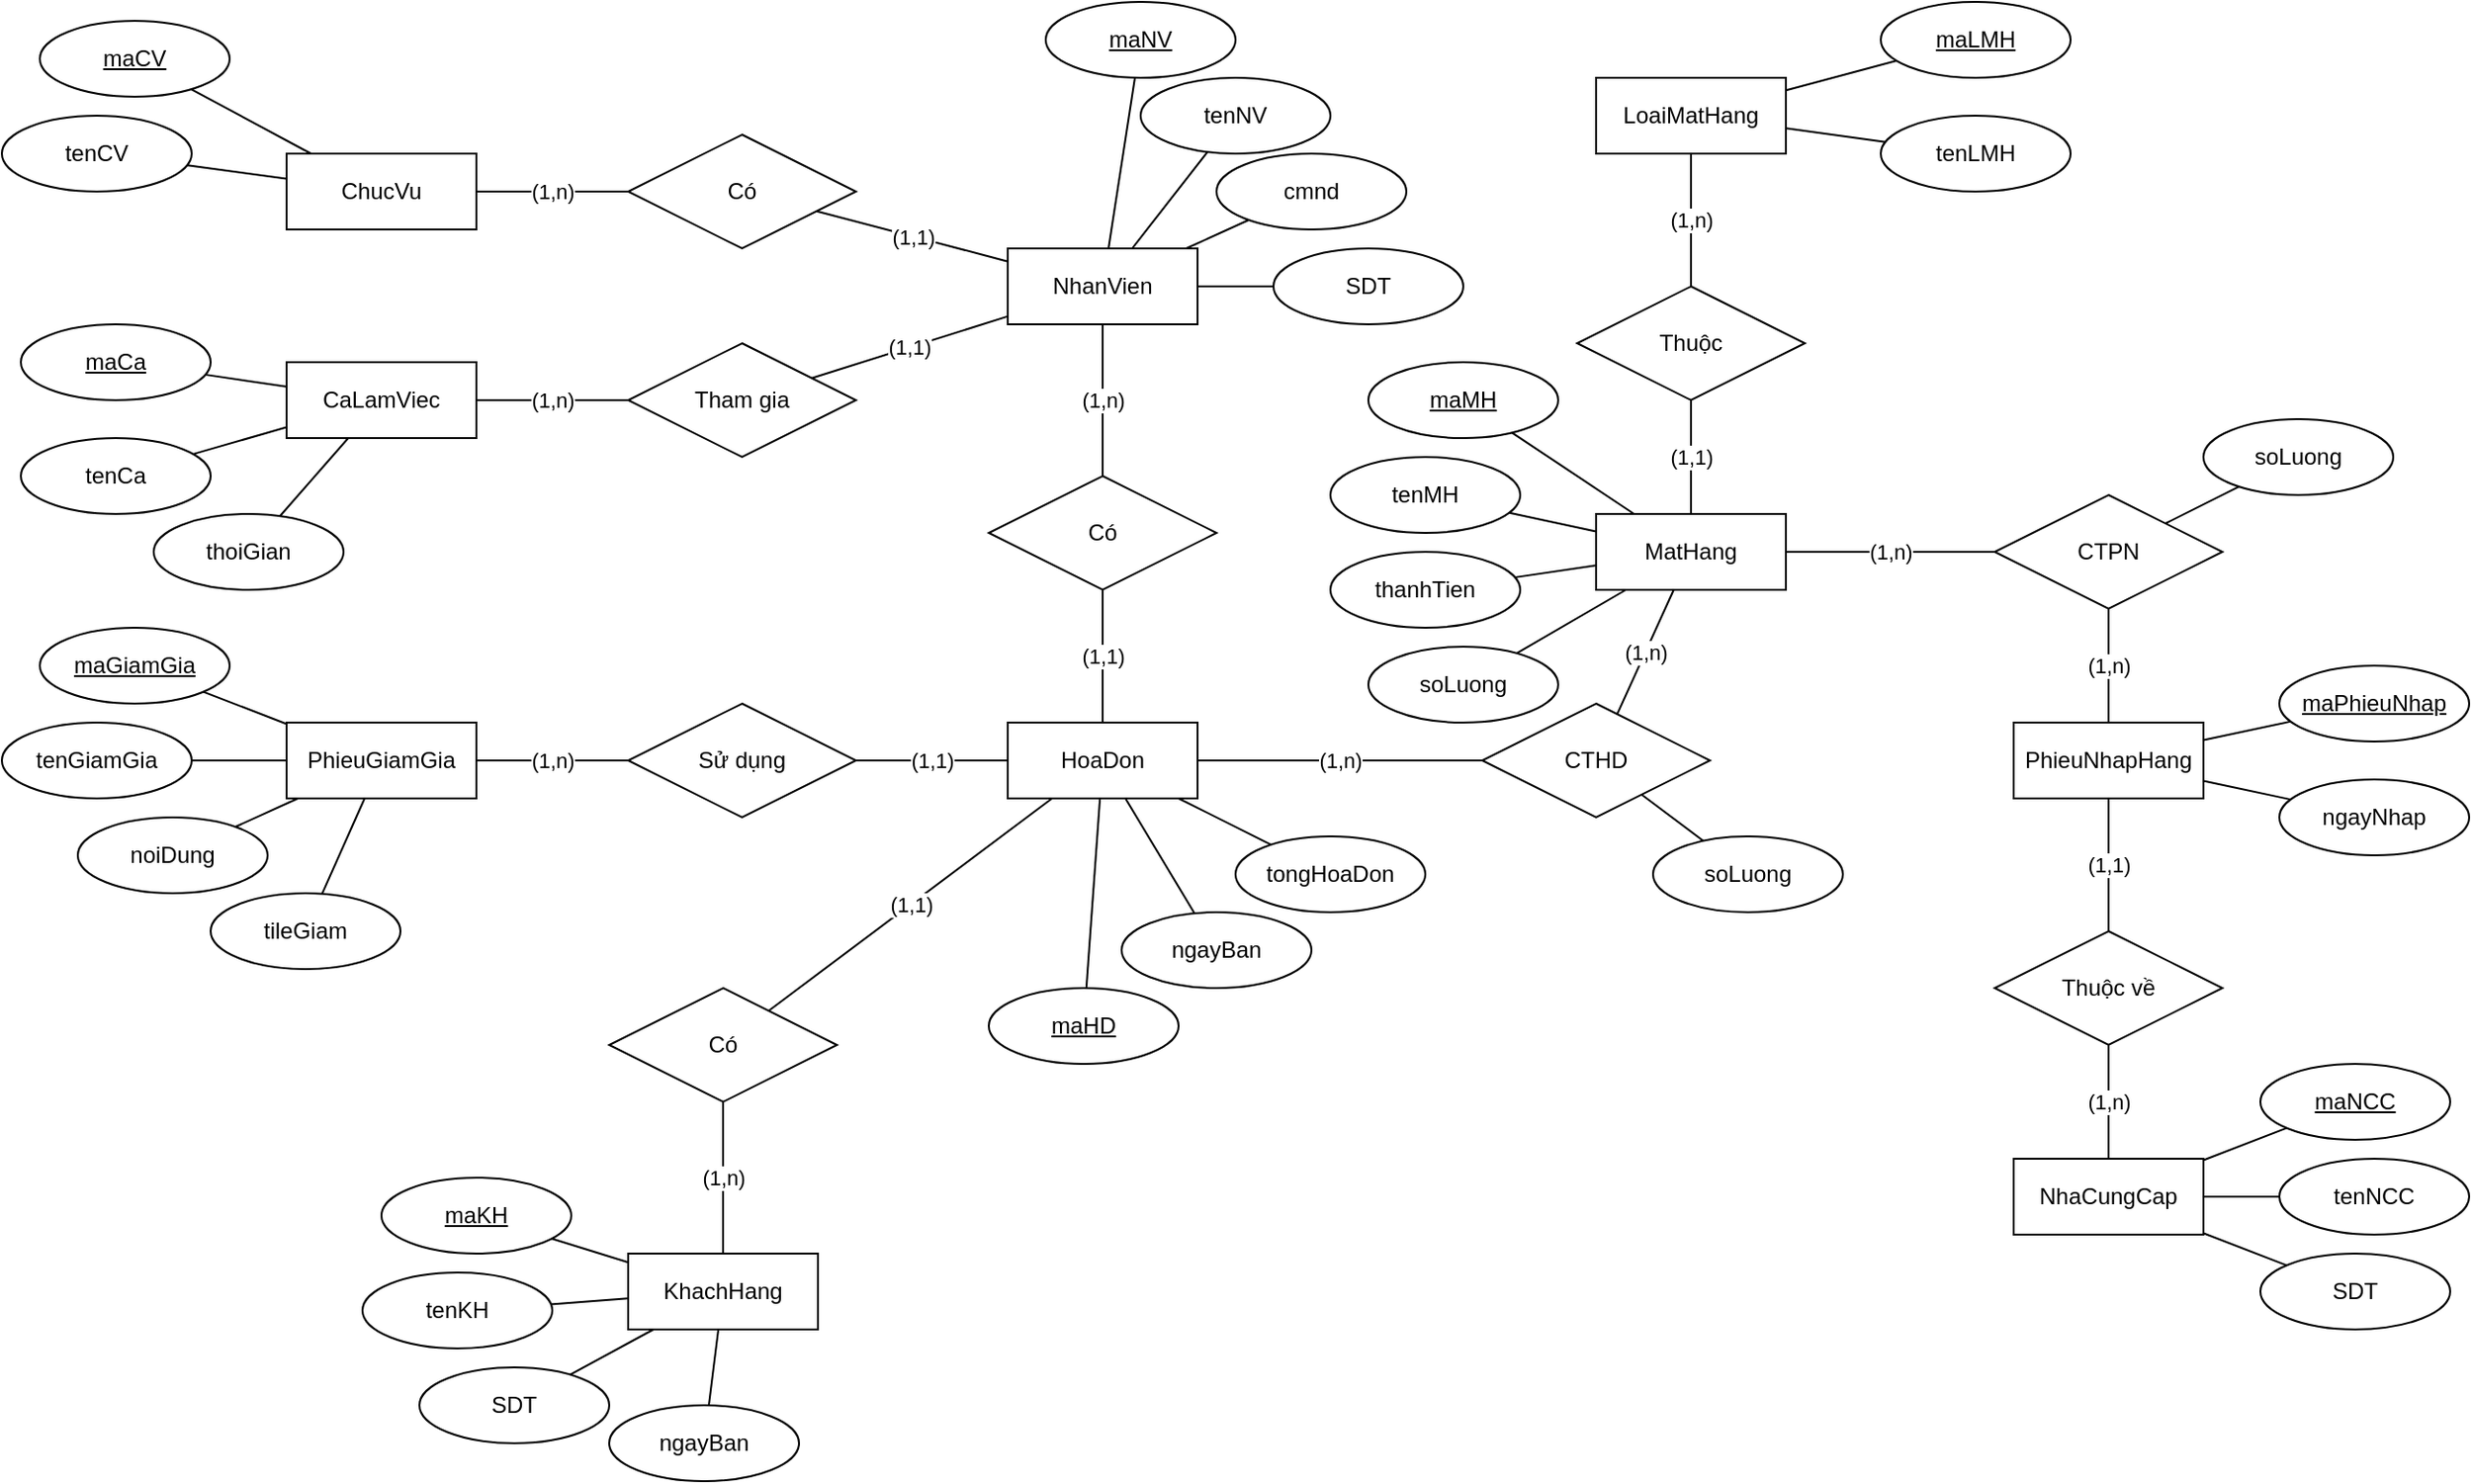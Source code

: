 <mxfile version="16.5.1" type="device"><diagram id="FFig9bmro0p9TQwwsZxG" name="Page-1"><mxGraphModel dx="1156" dy="251" grid="1" gridSize="10" guides="1" tooltips="1" connect="1" arrows="1" fold="1" page="1" pageScale="1" pageWidth="850" pageHeight="1100" math="0" shadow="0"><root><mxCell id="0"/><mxCell id="1" parent="0"/><mxCell id="V_wCeQpGgWV3Cm199czR-1" value="ChucVu" style="whiteSpace=wrap;html=1;align=center;" parent="1" vertex="1"><mxGeometry x="-440" y="240" width="100" height="40" as="geometry"/></mxCell><mxCell id="V_wCeQpGgWV3Cm199czR-16" value="(1,n)" style="edgeStyle=none;rounded=0;orthogonalLoop=1;jettySize=auto;html=1;endArrow=none;endFill=0;" parent="1" source="V_wCeQpGgWV3Cm199czR-2" target="V_wCeQpGgWV3Cm199czR-15" edge="1"><mxGeometry relative="1" as="geometry"/></mxCell><mxCell id="V_wCeQpGgWV3Cm199czR-2" value="CaLamViec" style="whiteSpace=wrap;html=1;align=center;" parent="1" vertex="1"><mxGeometry x="-440" y="350" width="100" height="40" as="geometry"/></mxCell><mxCell id="V_wCeQpGgWV3Cm199czR-32" value="(1,n)" style="edgeStyle=none;rounded=0;orthogonalLoop=1;jettySize=auto;html=1;endArrow=none;endFill=0;" parent="1" source="V_wCeQpGgWV3Cm199czR-3" target="V_wCeQpGgWV3Cm199czR-31" edge="1"><mxGeometry relative="1" as="geometry"/></mxCell><mxCell id="V_wCeQpGgWV3Cm199czR-3" value="PhieuGiamGia" style="whiteSpace=wrap;html=1;align=center;" parent="1" vertex="1"><mxGeometry x="-440" y="540" width="100" height="40" as="geometry"/></mxCell><mxCell id="V_wCeQpGgWV3Cm199czR-4" value="KhachHang" style="whiteSpace=wrap;html=1;align=center;" parent="1" vertex="1"><mxGeometry x="-260" y="820" width="100" height="40" as="geometry"/></mxCell><mxCell id="V_wCeQpGgWV3Cm199czR-23" value="(1,1)" style="edgeStyle=none;rounded=0;orthogonalLoop=1;jettySize=auto;html=1;endArrow=none;endFill=0;" parent="1" source="V_wCeQpGgWV3Cm199czR-5" target="V_wCeQpGgWV3Cm199czR-22" edge="1"><mxGeometry relative="1" as="geometry"/></mxCell><mxCell id="V_wCeQpGgWV3Cm199czR-26" value="(1,n)" style="edgeStyle=none;rounded=0;orthogonalLoop=1;jettySize=auto;html=1;endArrow=none;endFill=0;" parent="1" source="V_wCeQpGgWV3Cm199czR-5" target="V_wCeQpGgWV3Cm199czR-25" edge="1"><mxGeometry relative="1" as="geometry"/></mxCell><mxCell id="V_wCeQpGgWV3Cm199czR-5" value="HoaDon" style="whiteSpace=wrap;html=1;align=center;" parent="1" vertex="1"><mxGeometry x="-60" y="540" width="100" height="40" as="geometry"/></mxCell><mxCell id="V_wCeQpGgWV3Cm199czR-19" value="(1,n)" style="edgeStyle=none;rounded=0;orthogonalLoop=1;jettySize=auto;html=1;endArrow=none;endFill=0;" parent="1" source="V_wCeQpGgWV3Cm199czR-6" target="V_wCeQpGgWV3Cm199czR-18" edge="1"><mxGeometry relative="1" as="geometry"/></mxCell><mxCell id="V_wCeQpGgWV3Cm199czR-6" value="NhanVien" style="whiteSpace=wrap;html=1;align=center;" parent="1" vertex="1"><mxGeometry x="-60" y="290" width="100" height="40" as="geometry"/></mxCell><mxCell id="V_wCeQpGgWV3Cm199czR-7" value="LoaiMatHang" style="whiteSpace=wrap;html=1;align=center;" parent="1" vertex="1"><mxGeometry x="250" y="200" width="100" height="40" as="geometry"/></mxCell><mxCell id="V_wCeQpGgWV3Cm199czR-29" value="(1,1)" style="edgeStyle=none;rounded=0;orthogonalLoop=1;jettySize=auto;html=1;endArrow=none;endFill=0;" parent="1" source="V_wCeQpGgWV3Cm199czR-8" target="V_wCeQpGgWV3Cm199czR-28" edge="1"><mxGeometry relative="1" as="geometry"/></mxCell><mxCell id="V_wCeQpGgWV3Cm199czR-35" value="(1,n)" style="edgeStyle=none;rounded=0;orthogonalLoop=1;jettySize=auto;html=1;endArrow=none;endFill=0;" parent="1" source="V_wCeQpGgWV3Cm199czR-8" target="V_wCeQpGgWV3Cm199czR-34" edge="1"><mxGeometry relative="1" as="geometry"/></mxCell><mxCell id="V_wCeQpGgWV3Cm199czR-8" value="MatHang" style="whiteSpace=wrap;html=1;align=center;" parent="1" vertex="1"><mxGeometry x="250" y="430" width="100" height="40" as="geometry"/></mxCell><mxCell id="V_wCeQpGgWV3Cm199czR-38" value="(1,1)" style="edgeStyle=none;rounded=0;orthogonalLoop=1;jettySize=auto;html=1;endArrow=none;endFill=0;" parent="1" source="V_wCeQpGgWV3Cm199czR-9" target="V_wCeQpGgWV3Cm199czR-37" edge="1"><mxGeometry relative="1" as="geometry"/></mxCell><mxCell id="V_wCeQpGgWV3Cm199czR-102" style="edgeStyle=none;rounded=0;orthogonalLoop=1;jettySize=auto;html=1;endArrow=none;endFill=0;" parent="1" source="V_wCeQpGgWV3Cm199czR-9" target="V_wCeQpGgWV3Cm199czR-100" edge="1"><mxGeometry relative="1" as="geometry"/></mxCell><mxCell id="V_wCeQpGgWV3Cm199czR-103" style="edgeStyle=none;rounded=0;orthogonalLoop=1;jettySize=auto;html=1;endArrow=none;endFill=0;" parent="1" source="V_wCeQpGgWV3Cm199czR-9" target="V_wCeQpGgWV3Cm199czR-101" edge="1"><mxGeometry relative="1" as="geometry"/></mxCell><mxCell id="V_wCeQpGgWV3Cm199czR-9" value="PhieuNhapHang" style="whiteSpace=wrap;html=1;align=center;" parent="1" vertex="1"><mxGeometry x="470" y="540" width="100" height="40" as="geometry"/></mxCell><mxCell id="V_wCeQpGgWV3Cm199czR-10" value="NhaCungCap" style="whiteSpace=wrap;html=1;align=center;" parent="1" vertex="1"><mxGeometry x="470" y="770" width="100" height="40" as="geometry"/></mxCell><mxCell id="V_wCeQpGgWV3Cm199czR-14" value="(1,1)" style="edgeStyle=none;rounded=0;orthogonalLoop=1;jettySize=auto;html=1;endArrow=none;endFill=0;" parent="1" source="V_wCeQpGgWV3Cm199czR-12" target="V_wCeQpGgWV3Cm199czR-6" edge="1"><mxGeometry relative="1" as="geometry"/></mxCell><mxCell id="V_wCeQpGgWV3Cm199czR-12" value="Có" style="shape=rhombus;perimeter=rhombusPerimeter;whiteSpace=wrap;html=1;align=center;" parent="1" vertex="1"><mxGeometry x="-260" y="230" width="120" height="60" as="geometry"/></mxCell><mxCell id="V_wCeQpGgWV3Cm199czR-13" value="(1,n)" style="rounded=0;orthogonalLoop=1;jettySize=auto;html=1;endArrow=none;endFill=0;" parent="1" source="V_wCeQpGgWV3Cm199czR-1" target="V_wCeQpGgWV3Cm199czR-12" edge="1"><mxGeometry relative="1" as="geometry"><mxPoint x="-340" y="400" as="sourcePoint"/><mxPoint x="-180" y="320" as="targetPoint"/></mxGeometry></mxCell><mxCell id="V_wCeQpGgWV3Cm199czR-17" value="(1,1)" style="edgeStyle=none;rounded=0;orthogonalLoop=1;jettySize=auto;html=1;endArrow=none;endFill=0;" parent="1" source="V_wCeQpGgWV3Cm199czR-15" target="V_wCeQpGgWV3Cm199czR-6" edge="1"><mxGeometry relative="1" as="geometry"/></mxCell><mxCell id="V_wCeQpGgWV3Cm199czR-15" value="Tham gia" style="shape=rhombus;perimeter=rhombusPerimeter;whiteSpace=wrap;html=1;align=center;" parent="1" vertex="1"><mxGeometry x="-260" y="340" width="120" height="60" as="geometry"/></mxCell><mxCell id="V_wCeQpGgWV3Cm199czR-20" value="(1,1)" style="edgeStyle=none;rounded=0;orthogonalLoop=1;jettySize=auto;html=1;endArrow=none;endFill=0;" parent="1" source="V_wCeQpGgWV3Cm199czR-18" target="V_wCeQpGgWV3Cm199czR-5" edge="1"><mxGeometry relative="1" as="geometry"/></mxCell><mxCell id="V_wCeQpGgWV3Cm199czR-18" value="Có" style="shape=rhombus;perimeter=rhombusPerimeter;whiteSpace=wrap;html=1;align=center;" parent="1" vertex="1"><mxGeometry x="-70" y="410" width="120" height="60" as="geometry"/></mxCell><mxCell id="V_wCeQpGgWV3Cm199czR-24" value="(1,n)" style="edgeStyle=none;rounded=0;orthogonalLoop=1;jettySize=auto;html=1;endArrow=none;endFill=0;" parent="1" source="V_wCeQpGgWV3Cm199czR-22" target="V_wCeQpGgWV3Cm199czR-4" edge="1"><mxGeometry relative="1" as="geometry"/></mxCell><mxCell id="V_wCeQpGgWV3Cm199czR-22" value="Có" style="shape=rhombus;perimeter=rhombusPerimeter;whiteSpace=wrap;html=1;align=center;" parent="1" vertex="1"><mxGeometry x="-270" y="680" width="120" height="60" as="geometry"/></mxCell><mxCell id="V_wCeQpGgWV3Cm199czR-27" value="(1,n)" style="edgeStyle=none;rounded=0;orthogonalLoop=1;jettySize=auto;html=1;endArrow=none;endFill=0;" parent="1" source="V_wCeQpGgWV3Cm199czR-25" target="V_wCeQpGgWV3Cm199czR-8" edge="1"><mxGeometry relative="1" as="geometry"/></mxCell><mxCell id="V_wCeQpGgWV3Cm199czR-96" style="edgeStyle=none;rounded=0;orthogonalLoop=1;jettySize=auto;html=1;endArrow=none;endFill=0;" parent="1" source="V_wCeQpGgWV3Cm199czR-25" target="V_wCeQpGgWV3Cm199czR-95" edge="1"><mxGeometry relative="1" as="geometry"/></mxCell><mxCell id="V_wCeQpGgWV3Cm199czR-25" value="CTHD" style="shape=rhombus;perimeter=rhombusPerimeter;whiteSpace=wrap;html=1;align=center;" parent="1" vertex="1"><mxGeometry x="190" y="530" width="120" height="60" as="geometry"/></mxCell><mxCell id="V_wCeQpGgWV3Cm199czR-30" value="(1,n)" style="edgeStyle=none;rounded=0;orthogonalLoop=1;jettySize=auto;html=1;endArrow=none;endFill=0;" parent="1" source="V_wCeQpGgWV3Cm199czR-28" target="V_wCeQpGgWV3Cm199czR-7" edge="1"><mxGeometry relative="1" as="geometry"/></mxCell><mxCell id="V_wCeQpGgWV3Cm199czR-28" value="Thuộc" style="shape=rhombus;perimeter=rhombusPerimeter;whiteSpace=wrap;html=1;align=center;" parent="1" vertex="1"><mxGeometry x="240" y="310" width="120" height="60" as="geometry"/></mxCell><mxCell id="V_wCeQpGgWV3Cm199czR-33" value="(1,1)" style="edgeStyle=none;rounded=0;orthogonalLoop=1;jettySize=auto;html=1;endArrow=none;endFill=0;" parent="1" source="V_wCeQpGgWV3Cm199czR-31" target="V_wCeQpGgWV3Cm199czR-5" edge="1"><mxGeometry relative="1" as="geometry"/></mxCell><mxCell id="V_wCeQpGgWV3Cm199czR-31" value="Sử dụng" style="shape=rhombus;perimeter=rhombusPerimeter;whiteSpace=wrap;html=1;align=center;" parent="1" vertex="1"><mxGeometry x="-260" y="530" width="120" height="60" as="geometry"/></mxCell><mxCell id="V_wCeQpGgWV3Cm199czR-36" value="(1,n)" style="edgeStyle=none;rounded=0;orthogonalLoop=1;jettySize=auto;html=1;endArrow=none;endFill=0;" parent="1" source="V_wCeQpGgWV3Cm199czR-34" target="V_wCeQpGgWV3Cm199czR-9" edge="1"><mxGeometry relative="1" as="geometry"/></mxCell><mxCell id="V_wCeQpGgWV3Cm199czR-99" style="edgeStyle=none;rounded=0;orthogonalLoop=1;jettySize=auto;html=1;endArrow=none;endFill=0;" parent="1" source="V_wCeQpGgWV3Cm199czR-34" target="V_wCeQpGgWV3Cm199czR-98" edge="1"><mxGeometry relative="1" as="geometry"/></mxCell><mxCell id="V_wCeQpGgWV3Cm199czR-34" value="CTPN" style="shape=rhombus;perimeter=rhombusPerimeter;whiteSpace=wrap;html=1;align=center;" parent="1" vertex="1"><mxGeometry x="460" y="420" width="120" height="60" as="geometry"/></mxCell><mxCell id="V_wCeQpGgWV3Cm199czR-39" value="(1,n)" style="edgeStyle=none;rounded=0;orthogonalLoop=1;jettySize=auto;html=1;endArrow=none;endFill=0;" parent="1" source="V_wCeQpGgWV3Cm199czR-37" target="V_wCeQpGgWV3Cm199czR-10" edge="1"><mxGeometry relative="1" as="geometry"/></mxCell><mxCell id="V_wCeQpGgWV3Cm199czR-37" value="Thuộc về" style="shape=rhombus;perimeter=rhombusPerimeter;whiteSpace=wrap;html=1;align=center;" parent="1" vertex="1"><mxGeometry x="460" y="650" width="120" height="60" as="geometry"/></mxCell><mxCell id="V_wCeQpGgWV3Cm199czR-42" style="edgeStyle=none;rounded=0;orthogonalLoop=1;jettySize=auto;html=1;endArrow=none;endFill=0;" parent="1" target="V_wCeQpGgWV3Cm199czR-1" edge="1"><mxGeometry relative="1" as="geometry"><mxPoint x="-492.448" y="246.182" as="sourcePoint"/></mxGeometry></mxCell><mxCell id="V_wCeQpGgWV3Cm199czR-43" style="edgeStyle=none;rounded=0;orthogonalLoop=1;jettySize=auto;html=1;endArrow=none;endFill=0;" parent="1" source="V_wCeQpGgWV3Cm199czR-41" target="V_wCeQpGgWV3Cm199czR-1" edge="1"><mxGeometry relative="1" as="geometry"/></mxCell><mxCell id="V_wCeQpGgWV3Cm199czR-41" value="maCV" style="ellipse;whiteSpace=wrap;html=1;align=center;fontStyle=4;" parent="1" vertex="1"><mxGeometry x="-570" y="170" width="100" height="40" as="geometry"/></mxCell><mxCell id="V_wCeQpGgWV3Cm199czR-48" style="edgeStyle=none;rounded=0;orthogonalLoop=1;jettySize=auto;html=1;endArrow=none;endFill=0;" parent="1" source="V_wCeQpGgWV3Cm199czR-44" target="V_wCeQpGgWV3Cm199czR-2" edge="1"><mxGeometry relative="1" as="geometry"/></mxCell><mxCell id="V_wCeQpGgWV3Cm199czR-44" value="maCa" style="ellipse;whiteSpace=wrap;html=1;align=center;fontStyle=4;" parent="1" vertex="1"><mxGeometry x="-580" y="330" width="100" height="40" as="geometry"/></mxCell><mxCell id="V_wCeQpGgWV3Cm199czR-45" value="tenCV" style="ellipse;whiteSpace=wrap;html=1;align=center;" parent="1" vertex="1"><mxGeometry x="-590" y="220" width="100" height="40" as="geometry"/></mxCell><mxCell id="V_wCeQpGgWV3Cm199czR-49" style="edgeStyle=none;rounded=0;orthogonalLoop=1;jettySize=auto;html=1;endArrow=none;endFill=0;" parent="1" source="V_wCeQpGgWV3Cm199czR-46" target="V_wCeQpGgWV3Cm199czR-2" edge="1"><mxGeometry relative="1" as="geometry"/></mxCell><mxCell id="V_wCeQpGgWV3Cm199czR-46" value="tenCa" style="ellipse;whiteSpace=wrap;html=1;align=center;" parent="1" vertex="1"><mxGeometry x="-580" y="390" width="100" height="40" as="geometry"/></mxCell><mxCell id="V_wCeQpGgWV3Cm199czR-50" style="edgeStyle=none;rounded=0;orthogonalLoop=1;jettySize=auto;html=1;endArrow=none;endFill=0;" parent="1" source="V_wCeQpGgWV3Cm199czR-47" target="V_wCeQpGgWV3Cm199czR-2" edge="1"><mxGeometry relative="1" as="geometry"/></mxCell><mxCell id="V_wCeQpGgWV3Cm199czR-47" value="thoiGian" style="ellipse;whiteSpace=wrap;html=1;align=center;" parent="1" vertex="1"><mxGeometry x="-510" y="430" width="100" height="40" as="geometry"/></mxCell><mxCell id="V_wCeQpGgWV3Cm199czR-60" style="edgeStyle=none;rounded=0;orthogonalLoop=1;jettySize=auto;html=1;endArrow=none;endFill=0;" parent="1" source="V_wCeQpGgWV3Cm199czR-51" target="V_wCeQpGgWV3Cm199czR-3" edge="1"><mxGeometry relative="1" as="geometry"/></mxCell><mxCell id="V_wCeQpGgWV3Cm199czR-51" value="maGiamGia" style="ellipse;whiteSpace=wrap;html=1;align=center;fontStyle=4;" parent="1" vertex="1"><mxGeometry x="-570" y="490" width="100" height="40" as="geometry"/></mxCell><mxCell id="V_wCeQpGgWV3Cm199czR-58" style="edgeStyle=none;rounded=0;orthogonalLoop=1;jettySize=auto;html=1;endArrow=none;endFill=0;" parent="1" source="V_wCeQpGgWV3Cm199czR-53" target="V_wCeQpGgWV3Cm199czR-3" edge="1"><mxGeometry relative="1" as="geometry"/></mxCell><mxCell id="V_wCeQpGgWV3Cm199czR-53" value="noiDung" style="ellipse;whiteSpace=wrap;html=1;align=center;" parent="1" vertex="1"><mxGeometry x="-550" y="590" width="100" height="40" as="geometry"/></mxCell><mxCell id="V_wCeQpGgWV3Cm199czR-59" style="edgeStyle=none;rounded=0;orthogonalLoop=1;jettySize=auto;html=1;endArrow=none;endFill=0;" parent="1" source="V_wCeQpGgWV3Cm199czR-54" target="V_wCeQpGgWV3Cm199czR-3" edge="1"><mxGeometry relative="1" as="geometry"/></mxCell><mxCell id="V_wCeQpGgWV3Cm199czR-54" value="tileGiam" style="ellipse;whiteSpace=wrap;html=1;align=center;" parent="1" vertex="1"><mxGeometry x="-480" y="630" width="100" height="40" as="geometry"/></mxCell><mxCell id="V_wCeQpGgWV3Cm199czR-57" style="edgeStyle=none;rounded=0;orthogonalLoop=1;jettySize=auto;html=1;endArrow=none;endFill=0;" parent="1" source="V_wCeQpGgWV3Cm199czR-55" target="V_wCeQpGgWV3Cm199czR-3" edge="1"><mxGeometry relative="1" as="geometry"/></mxCell><mxCell id="V_wCeQpGgWV3Cm199czR-55" value="tenGiamGia" style="ellipse;whiteSpace=wrap;html=1;align=center;" parent="1" vertex="1"><mxGeometry x="-590" y="540" width="100" height="40" as="geometry"/></mxCell><mxCell id="V_wCeQpGgWV3Cm199czR-63" style="edgeStyle=none;rounded=0;orthogonalLoop=1;jettySize=auto;html=1;endArrow=none;endFill=0;" parent="1" source="V_wCeQpGgWV3Cm199czR-61" target="V_wCeQpGgWV3Cm199czR-6" edge="1"><mxGeometry relative="1" as="geometry"><mxPoint x="22" y="230" as="sourcePoint"/></mxGeometry></mxCell><mxCell id="V_wCeQpGgWV3Cm199czR-61" value="maNV" style="ellipse;whiteSpace=wrap;html=1;align=center;fontStyle=4;" parent="1" vertex="1"><mxGeometry x="-40" y="160" width="100" height="40" as="geometry"/></mxCell><mxCell id="V_wCeQpGgWV3Cm199czR-64" style="edgeStyle=none;rounded=0;orthogonalLoop=1;jettySize=auto;html=1;endArrow=none;endFill=0;" parent="1" source="V_wCeQpGgWV3Cm199czR-62" target="V_wCeQpGgWV3Cm199czR-6" edge="1"><mxGeometry relative="1" as="geometry"/></mxCell><mxCell id="V_wCeQpGgWV3Cm199czR-62" value="tenNV" style="ellipse;whiteSpace=wrap;html=1;align=center;" parent="1" vertex="1"><mxGeometry x="10" y="200" width="100" height="40" as="geometry"/></mxCell><mxCell id="V_wCeQpGgWV3Cm199czR-66" style="edgeStyle=none;rounded=0;orthogonalLoop=1;jettySize=auto;html=1;endArrow=none;endFill=0;" parent="1" source="V_wCeQpGgWV3Cm199czR-65" target="V_wCeQpGgWV3Cm199czR-6" edge="1"><mxGeometry relative="1" as="geometry"/></mxCell><mxCell id="V_wCeQpGgWV3Cm199czR-65" value="cmnd" style="ellipse;whiteSpace=wrap;html=1;align=center;" parent="1" vertex="1"><mxGeometry x="50" y="240" width="100" height="40" as="geometry"/></mxCell><mxCell id="V_wCeQpGgWV3Cm199czR-69" style="edgeStyle=none;rounded=0;orthogonalLoop=1;jettySize=auto;html=1;endArrow=none;endFill=0;" parent="1" source="V_wCeQpGgWV3Cm199czR-68" target="V_wCeQpGgWV3Cm199czR-6" edge="1"><mxGeometry relative="1" as="geometry"/></mxCell><mxCell id="V_wCeQpGgWV3Cm199czR-68" value="SDT" style="ellipse;whiteSpace=wrap;html=1;align=center;" parent="1" vertex="1"><mxGeometry x="80" y="290" width="100" height="40" as="geometry"/></mxCell><mxCell id="V_wCeQpGgWV3Cm199czR-73" style="edgeStyle=none;rounded=0;orthogonalLoop=1;jettySize=auto;html=1;endArrow=none;endFill=0;" parent="1" source="V_wCeQpGgWV3Cm199czR-70" target="V_wCeQpGgWV3Cm199czR-5" edge="1"><mxGeometry relative="1" as="geometry"/></mxCell><mxCell id="V_wCeQpGgWV3Cm199czR-70" value="maHD" style="ellipse;whiteSpace=wrap;html=1;align=center;fontStyle=4;" parent="1" vertex="1"><mxGeometry x="-70" y="680" width="100" height="40" as="geometry"/></mxCell><mxCell id="V_wCeQpGgWV3Cm199czR-75" style="edgeStyle=none;rounded=0;orthogonalLoop=1;jettySize=auto;html=1;endArrow=none;endFill=0;" parent="1" source="V_wCeQpGgWV3Cm199czR-71" target="V_wCeQpGgWV3Cm199czR-5" edge="1"><mxGeometry relative="1" as="geometry"/></mxCell><mxCell id="V_wCeQpGgWV3Cm199czR-71" value="tongHoaDon" style="ellipse;whiteSpace=wrap;html=1;align=center;" parent="1" vertex="1"><mxGeometry x="60" y="600" width="100" height="40" as="geometry"/></mxCell><mxCell id="V_wCeQpGgWV3Cm199czR-74" style="edgeStyle=none;rounded=0;orthogonalLoop=1;jettySize=auto;html=1;endArrow=none;endFill=0;" parent="1" source="V_wCeQpGgWV3Cm199czR-72" target="V_wCeQpGgWV3Cm199czR-5" edge="1"><mxGeometry relative="1" as="geometry"/></mxCell><mxCell id="V_wCeQpGgWV3Cm199czR-72" value="ngayBan" style="ellipse;whiteSpace=wrap;html=1;align=center;" parent="1" vertex="1"><mxGeometry y="640" width="100" height="40" as="geometry"/></mxCell><mxCell id="V_wCeQpGgWV3Cm199czR-79" style="edgeStyle=none;rounded=0;orthogonalLoop=1;jettySize=auto;html=1;endArrow=none;endFill=0;" parent="1" source="V_wCeQpGgWV3Cm199czR-76" target="V_wCeQpGgWV3Cm199czR-4" edge="1"><mxGeometry relative="1" as="geometry"/></mxCell><mxCell id="V_wCeQpGgWV3Cm199czR-76" value="maKH" style="ellipse;whiteSpace=wrap;html=1;align=center;fontStyle=4;" parent="1" vertex="1"><mxGeometry x="-390" y="780" width="100" height="40" as="geometry"/></mxCell><mxCell id="V_wCeQpGgWV3Cm199czR-80" style="edgeStyle=none;rounded=0;orthogonalLoop=1;jettySize=auto;html=1;endArrow=none;endFill=0;" parent="1" source="V_wCeQpGgWV3Cm199czR-77" target="V_wCeQpGgWV3Cm199czR-4" edge="1"><mxGeometry relative="1" as="geometry"/></mxCell><mxCell id="V_wCeQpGgWV3Cm199czR-77" value="tenKH" style="ellipse;whiteSpace=wrap;html=1;align=center;" parent="1" vertex="1"><mxGeometry x="-400" y="830" width="100" height="40" as="geometry"/></mxCell><mxCell id="V_wCeQpGgWV3Cm199czR-81" style="edgeStyle=none;rounded=0;orthogonalLoop=1;jettySize=auto;html=1;endArrow=none;endFill=0;" parent="1" source="V_wCeQpGgWV3Cm199czR-78" target="V_wCeQpGgWV3Cm199czR-4" edge="1"><mxGeometry relative="1" as="geometry"/></mxCell><mxCell id="V_wCeQpGgWV3Cm199czR-78" value="SDT" style="ellipse;whiteSpace=wrap;html=1;align=center;" parent="1" vertex="1"><mxGeometry x="-370" y="880" width="100" height="40" as="geometry"/></mxCell><mxCell id="V_wCeQpGgWV3Cm199czR-82" value="ngayBan" style="ellipse;whiteSpace=wrap;html=1;align=center;" parent="1" vertex="1"><mxGeometry x="-270" y="900" width="100" height="40" as="geometry"/></mxCell><mxCell id="V_wCeQpGgWV3Cm199czR-85" style="edgeStyle=none;rounded=0;orthogonalLoop=1;jettySize=auto;html=1;endArrow=none;endFill=0;" parent="1" source="V_wCeQpGgWV3Cm199czR-83" target="V_wCeQpGgWV3Cm199czR-7" edge="1"><mxGeometry relative="1" as="geometry"/></mxCell><mxCell id="V_wCeQpGgWV3Cm199czR-83" value="maLMH" style="ellipse;whiteSpace=wrap;html=1;align=center;fontStyle=4;" parent="1" vertex="1"><mxGeometry x="400" y="160" width="100" height="40" as="geometry"/></mxCell><mxCell id="V_wCeQpGgWV3Cm199czR-86" style="edgeStyle=none;rounded=0;orthogonalLoop=1;jettySize=auto;html=1;endArrow=none;endFill=0;" parent="1" source="V_wCeQpGgWV3Cm199czR-84" target="V_wCeQpGgWV3Cm199czR-7" edge="1"><mxGeometry relative="1" as="geometry"/></mxCell><mxCell id="V_wCeQpGgWV3Cm199czR-84" value="tenLMH" style="ellipse;whiteSpace=wrap;html=1;align=center;" parent="1" vertex="1"><mxGeometry x="400" y="220" width="100" height="40" as="geometry"/></mxCell><mxCell id="V_wCeQpGgWV3Cm199czR-91" style="edgeStyle=none;rounded=0;orthogonalLoop=1;jettySize=auto;html=1;endArrow=none;endFill=0;" parent="1" source="V_wCeQpGgWV3Cm199czR-87" target="V_wCeQpGgWV3Cm199czR-8" edge="1"><mxGeometry relative="1" as="geometry"/></mxCell><mxCell id="V_wCeQpGgWV3Cm199czR-87" value="maMH" style="ellipse;whiteSpace=wrap;html=1;align=center;fontStyle=4;" parent="1" vertex="1"><mxGeometry x="130" y="350" width="100" height="40" as="geometry"/></mxCell><mxCell id="V_wCeQpGgWV3Cm199czR-92" style="edgeStyle=none;rounded=0;orthogonalLoop=1;jettySize=auto;html=1;endArrow=none;endFill=0;" parent="1" source="V_wCeQpGgWV3Cm199czR-88" target="V_wCeQpGgWV3Cm199czR-8" edge="1"><mxGeometry relative="1" as="geometry"/></mxCell><mxCell id="V_wCeQpGgWV3Cm199czR-88" value="tenMH" style="ellipse;whiteSpace=wrap;html=1;align=center;" parent="1" vertex="1"><mxGeometry x="110" y="400" width="100" height="40" as="geometry"/></mxCell><mxCell id="V_wCeQpGgWV3Cm199czR-93" style="edgeStyle=none;rounded=0;orthogonalLoop=1;jettySize=auto;html=1;endArrow=none;endFill=0;" parent="1" source="V_wCeQpGgWV3Cm199czR-89" target="V_wCeQpGgWV3Cm199czR-8" edge="1"><mxGeometry relative="1" as="geometry"/></mxCell><mxCell id="V_wCeQpGgWV3Cm199czR-89" value="thanhTien" style="ellipse;whiteSpace=wrap;html=1;align=center;" parent="1" vertex="1"><mxGeometry x="110" y="450" width="100" height="40" as="geometry"/></mxCell><mxCell id="V_wCeQpGgWV3Cm199czR-94" style="edgeStyle=none;rounded=0;orthogonalLoop=1;jettySize=auto;html=1;endArrow=none;endFill=0;" parent="1" source="V_wCeQpGgWV3Cm199czR-90" target="V_wCeQpGgWV3Cm199czR-8" edge="1"><mxGeometry relative="1" as="geometry"/></mxCell><mxCell id="V_wCeQpGgWV3Cm199czR-90" value="soLuong" style="ellipse;whiteSpace=wrap;html=1;align=center;" parent="1" vertex="1"><mxGeometry x="130" y="500" width="100" height="40" as="geometry"/></mxCell><mxCell id="V_wCeQpGgWV3Cm199czR-95" value="soLuong" style="ellipse;whiteSpace=wrap;html=1;align=center;" parent="1" vertex="1"><mxGeometry x="280" y="600" width="100" height="40" as="geometry"/></mxCell><mxCell id="V_wCeQpGgWV3Cm199czR-97" style="edgeStyle=none;rounded=0;orthogonalLoop=1;jettySize=auto;html=1;exitX=0.5;exitY=1;exitDx=0;exitDy=0;endArrow=none;endFill=0;" parent="1" source="V_wCeQpGgWV3Cm199czR-95" target="V_wCeQpGgWV3Cm199czR-95" edge="1"><mxGeometry relative="1" as="geometry"/></mxCell><mxCell id="V_wCeQpGgWV3Cm199czR-98" value="soLuong" style="ellipse;whiteSpace=wrap;html=1;align=center;" parent="1" vertex="1"><mxGeometry x="570" y="380" width="100" height="40" as="geometry"/></mxCell><mxCell id="V_wCeQpGgWV3Cm199czR-100" value="maPhieuNhap" style="ellipse;whiteSpace=wrap;html=1;align=center;fontStyle=4;" parent="1" vertex="1"><mxGeometry x="610" y="510" width="100" height="40" as="geometry"/></mxCell><mxCell id="V_wCeQpGgWV3Cm199czR-101" value="ngayNhap" style="ellipse;whiteSpace=wrap;html=1;align=center;" parent="1" vertex="1"><mxGeometry x="610" y="570" width="100" height="40" as="geometry"/></mxCell><mxCell id="V_wCeQpGgWV3Cm199czR-108" style="edgeStyle=none;rounded=0;orthogonalLoop=1;jettySize=auto;html=1;endArrow=none;endFill=0;" parent="1" source="V_wCeQpGgWV3Cm199czR-104" target="V_wCeQpGgWV3Cm199czR-10" edge="1"><mxGeometry relative="1" as="geometry"/></mxCell><mxCell id="V_wCeQpGgWV3Cm199czR-104" value="maNCC" style="ellipse;whiteSpace=wrap;html=1;align=center;fontStyle=4;" parent="1" vertex="1"><mxGeometry x="600" y="720" width="100" height="40" as="geometry"/></mxCell><mxCell id="V_wCeQpGgWV3Cm199czR-107" style="edgeStyle=none;rounded=0;orthogonalLoop=1;jettySize=auto;html=1;endArrow=none;endFill=0;" parent="1" source="V_wCeQpGgWV3Cm199czR-105" target="V_wCeQpGgWV3Cm199czR-10" edge="1"><mxGeometry relative="1" as="geometry"/></mxCell><mxCell id="V_wCeQpGgWV3Cm199czR-105" value="tenNCC" style="ellipse;whiteSpace=wrap;html=1;align=center;" parent="1" vertex="1"><mxGeometry x="610" y="770" width="100" height="40" as="geometry"/></mxCell><mxCell id="V_wCeQpGgWV3Cm199czR-109" style="edgeStyle=none;rounded=0;orthogonalLoop=1;jettySize=auto;html=1;endArrow=none;endFill=0;" parent="1" source="V_wCeQpGgWV3Cm199czR-106" target="V_wCeQpGgWV3Cm199czR-10" edge="1"><mxGeometry relative="1" as="geometry"/></mxCell><mxCell id="V_wCeQpGgWV3Cm199czR-106" value="SDT" style="ellipse;whiteSpace=wrap;html=1;align=center;" parent="1" vertex="1"><mxGeometry x="600" y="820" width="100" height="40" as="geometry"/></mxCell><mxCell id="WNIurENzPU1y4Cuchp2r-2" style="edgeStyle=none;rounded=0;orthogonalLoop=1;jettySize=auto;html=1;endArrow=none;endFill=0;" edge="1" parent="1" source="V_wCeQpGgWV3Cm199czR-82" target="V_wCeQpGgWV3Cm199czR-4"><mxGeometry relative="1" as="geometry"><mxPoint x="-280.432" y="893.872" as="sourcePoint"/><mxPoint x="-236.667" y="870" as="targetPoint"/></mxGeometry></mxCell></root></mxGraphModel></diagram></mxfile>